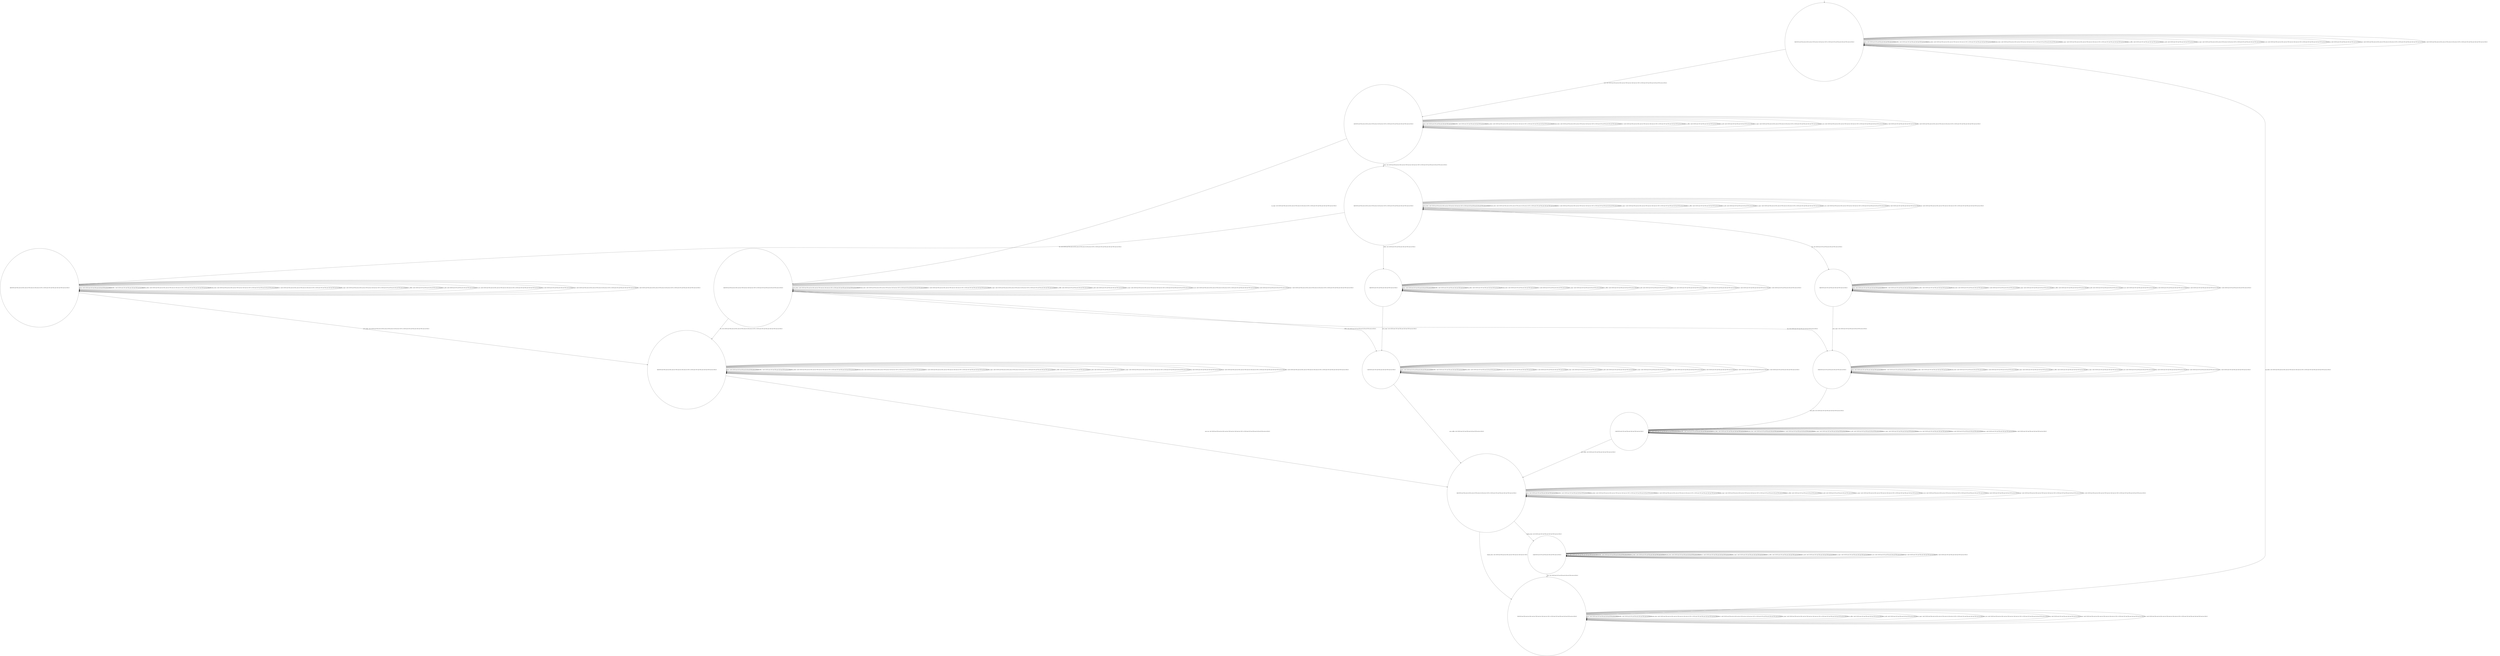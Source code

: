 digraph g {
	edge [lblstyle="above, sloped"];
	s0 [shape="circle" label="0@[((EUR and TEA and not DOL and not TON and not CAP and not COF) or (EUR and COF and TEA and CAP and TON and not DOL))]"];
	s1 [shape="circle" label="1@[((EUR and TEA and not DOL and not TON and not CAP and not COF) or (EUR and COF and TEA and CAP and TON and not DOL))]"];
	s2 [shape="circle" label="2@[((EUR and TEA and not DOL and not TON and not CAP and not COF) or (EUR and COF and TEA and CAP and TON and not DOL))]"];
	s3 [shape="circle" label="3@[((EUR and TEA and not DOL and not TON and not CAP and not COF) or (EUR and COF and TEA and CAP and TON and not DOL))]"];
	s4 [shape="circle" label="4@[((EUR and TEA and not DOL and not TON and not CAP and not COF) or (EUR and COF and TEA and CAP and TON and not DOL))]"];
	s5 [shape="circle" label="5@[((EUR and TEA and not DOL and not TON and not CAP and not COF) or (EUR and COF and TEA and CAP and TON and not DOL))]"];
	s6 [shape="circle" label="6@[((EUR and TEA and not DOL and not TON and not CAP and not COF) or (EUR and COF and TEA and CAP and TON and not DOL))]"];
	s7 [shape="circle" label="7@[((EUR and TEA and not DOL and not TON and not CAP and not COF) or (EUR and COF and TEA and CAP and TON and not DOL))]"];
	s8 [shape="circle" label="8@[((EUR and COF and TEA and CAP and TON and not DOL))]"];
	s9 [shape="circle" label="9@[((EUR and COF and TEA and CAP and TON and not DOL))]"];
	s10 [shape="circle" label="10@[((EUR and COF and TEA and CAP and TON and not DOL))]"];
	s11 [shape="circle" label="11@[((EUR and COF and TEA and CAP and TON and not DOL))]"];
	s12 [shape="circle" label="12@[((EUR and COF and TEA and CAP and TON and not DOL))]"];
	s13 [shape="circle" label="13@[((EUR and COF and TEA and CAP and TON and not DOL))]"];
	s0 -> s0 [label="cap / nok() [((EUR and COF and TEA and CAP and TON and not DOL))]"];
	s0 -> s0 [label="coffee / nok() [((EUR and COF and TEA and CAP and TON and not DOL))]"];
	s0 -> s0 [label="cup_taken / nok() [((EUR and TEA and not DOL and not TON and not CAP and not COF) or (EUR and COF and TEA and CAP and TON and not DOL))]"];
	s0 -> s0 [label="display_done / nok() [((EUR and TEA and not DOL and not TON and not CAP and not COF) or (EUR and COF and TEA and CAP and TON and not DOL))]"];
	s0 -> s1 [label="euro / ok() [((EUR and TEA and not DOL and not TON and not CAP and not COF) or (EUR and COF and TEA and CAP and TON and not DOL))]"];
	s0 -> s0 [label="no_sugar / nok() [((EUR and TEA and not DOL and not TON and not CAP and not COF) or (EUR and COF and TEA and CAP and TON and not DOL))]"];
	s0 -> s0 [label="pour_coffee / nok() [((EUR and COF and TEA and CAP and TON and not DOL))]"];
	s0 -> s0 [label="pour_milk / nok() [((EUR and COF and TEA and CAP and TON and not DOL))]"];
	s0 -> s0 [label="pour_sugar / nok() [((EUR and TEA and not DOL and not TON and not CAP and not COF) or (EUR and COF and TEA and CAP and TON and not DOL))]"];
	s0 -> s0 [label="pour_tea / nok() [((EUR and TEA and not DOL and not TON and not CAP and not COF) or (EUR and COF and TEA and CAP and TON and not DOL))]"];
	s0 -> s0 [label="ring / nok() [((EUR and COF and TEA and CAP and TON and not DOL))]"];
	s0 -> s0 [label="sugar / nok() [((EUR and TEA and not DOL and not TON and not CAP and not COF) or (EUR and COF and TEA and CAP and TON and not DOL))]"];
	s0 -> s0 [label="tea / nok() [((EUR and TEA and not DOL and not TON and not CAP and not COF) or (EUR and COF and TEA and CAP and TON and not DOL))]"];
	s1 -> s1 [label="cap / nok() [((EUR and COF and TEA and CAP and TON and not DOL))]"];
	s1 -> s1 [label="coffee / nok() [((EUR and COF and TEA and CAP and TON and not DOL))]"];
	s1 -> s1 [label="cup_taken / nok() [((EUR and TEA and not DOL and not TON and not CAP and not COF) or (EUR and COF and TEA and CAP and TON and not DOL))]"];
	s1 -> s1 [label="display_done / nok() [((EUR and TEA and not DOL and not TON and not CAP and not COF) or (EUR and COF and TEA and CAP and TON and not DOL))]"];
	s1 -> s1 [label="euro / nok() [((EUR and TEA and not DOL and not TON and not CAP and not COF) or (EUR and COF and TEA and CAP and TON and not DOL))]"];
	s1 -> s2 [label="no_sugar / ok() [((EUR and TEA and not DOL and not TON and not CAP and not COF) or (EUR and COF and TEA and CAP and TON and not DOL))]"];
	s1 -> s1 [label="pour_coffee / nok() [((EUR and COF and TEA and CAP and TON and not DOL))]"];
	s1 -> s1 [label="pour_milk / nok() [((EUR and COF and TEA and CAP and TON and not DOL))]"];
	s1 -> s1 [label="pour_sugar / nok() [((EUR and TEA and not DOL and not TON and not CAP and not COF) or (EUR and COF and TEA and CAP and TON and not DOL))]"];
	s1 -> s1 [label="pour_tea / nok() [((EUR and TEA and not DOL and not TON and not CAP and not COF) or (EUR and COF and TEA and CAP and TON and not DOL))]"];
	s1 -> s1 [label="ring / nok() [((EUR and COF and TEA and CAP and TON and not DOL))]"];
	s1 -> s3 [label="sugar / ok() [((EUR and TEA and not DOL and not TON and not CAP and not COF) or (EUR and COF and TEA and CAP and TON and not DOL))]"];
	s1 -> s1 [label="tea / nok() [((EUR and TEA and not DOL and not TON and not CAP and not COF) or (EUR and COF and TEA and CAP and TON and not DOL))]"];
	s2 -> s10 [label="cap / ok() [((EUR and COF and TEA and CAP and TON and not DOL))]"];
	s2 -> s11 [label="coffee / ok() [((EUR and COF and TEA and CAP and TON and not DOL))]"];
	s2 -> s2 [label="cup_taken / nok() [((EUR and TEA and not DOL and not TON and not CAP and not COF) or (EUR and COF and TEA and CAP and TON and not DOL))]"];
	s2 -> s2 [label="display_done / nok() [((EUR and TEA and not DOL and not TON and not CAP and not COF) or (EUR and COF and TEA and CAP and TON and not DOL))]"];
	s2 -> s2 [label="euro / nok() [((EUR and TEA and not DOL and not TON and not CAP and not COF) or (EUR and COF and TEA and CAP and TON and not DOL))]"];
	s2 -> s2 [label="no_sugar / nok() [((EUR and TEA and not DOL and not TON and not CAP and not COF) or (EUR and COF and TEA and CAP and TON and not DOL))]"];
	s2 -> s2 [label="pour_coffee / nok() [((EUR and COF and TEA and CAP and TON and not DOL))]"];
	s2 -> s2 [label="pour_milk / nok() [((EUR and COF and TEA and CAP and TON and not DOL))]"];
	s2 -> s2 [label="pour_sugar / nok() [((EUR and TEA and not DOL and not TON and not CAP and not COF) or (EUR and COF and TEA and CAP and TON and not DOL))]"];
	s2 -> s2 [label="pour_tea / nok() [((EUR and TEA and not DOL and not TON and not CAP and not COF) or (EUR and COF and TEA and CAP and TON and not DOL))]"];
	s2 -> s2 [label="ring / nok() [((EUR and COF and TEA and CAP and TON and not DOL))]"];
	s2 -> s2 [label="sugar / void() [((EUR and TEA and not DOL and not TON and not CAP and not COF) or (EUR and COF and TEA and CAP and TON and not DOL))]"];
	s2 -> s5 [label="tea / ok() [((EUR and TEA and not DOL and not TON and not CAP and not COF) or (EUR and COF and TEA and CAP and TON and not DOL))]"];
	s3 -> s8 [label="cap / ok() [((EUR and COF and TEA and CAP and TON and not DOL))]"];
	s3 -> s9 [label="coffee / ok() [((EUR and COF and TEA and CAP and TON and not DOL))]"];
	s3 -> s3 [label="cup_taken / nok() [((EUR and TEA and not DOL and not TON and not CAP and not COF) or (EUR and COF and TEA and CAP and TON and not DOL))]"];
	s3 -> s3 [label="display_done / nok() [((EUR and TEA and not DOL and not TON and not CAP and not COF) or (EUR and COF and TEA and CAP and TON and not DOL))]"];
	s3 -> s3 [label="euro / nok() [((EUR and TEA and not DOL and not TON and not CAP and not COF) or (EUR and COF and TEA and CAP and TON and not DOL))]"];
	s3 -> s3 [label="no_sugar / void() [((EUR and TEA and not DOL and not TON and not CAP and not COF) or (EUR and COF and TEA and CAP and TON and not DOL))]"];
	s3 -> s3 [label="pour_coffee / nok() [((EUR and COF and TEA and CAP and TON and not DOL))]"];
	s3 -> s3 [label="pour_milk / nok() [((EUR and COF and TEA and CAP and TON and not DOL))]"];
	s3 -> s3 [label="pour_sugar / nok() [((EUR and TEA and not DOL and not TON and not CAP and not COF) or (EUR and COF and TEA and CAP and TON and not DOL))]"];
	s3 -> s3 [label="pour_tea / nok() [((EUR and TEA and not DOL and not TON and not CAP and not COF) or (EUR and COF and TEA and CAP and TON and not DOL))]"];
	s3 -> s3 [label="ring / nok() [((EUR and COF and TEA and CAP and TON and not DOL))]"];
	s3 -> s3 [label="sugar / nok() [((EUR and TEA and not DOL and not TON and not CAP and not COF) or (EUR and COF and TEA and CAP and TON and not DOL))]"];
	s3 -> s4 [label="tea / ok() [((EUR and TEA and not DOL and not TON and not CAP and not COF) or (EUR and COF and TEA and CAP and TON and not DOL))]"];
	s4 -> s4 [label="cap / void() [((EUR and COF and TEA and CAP and TON and not DOL))]"];
	s4 -> s4 [label="coffee / void() [((EUR and COF and TEA and CAP and TON and not DOL))]"];
	s4 -> s4 [label="cup_taken / nok() [((EUR and TEA and not DOL and not TON and not CAP and not COF) or (EUR and COF and TEA and CAP and TON and not DOL))]"];
	s4 -> s4 [label="display_done / nok() [((EUR and TEA and not DOL and not TON and not CAP and not COF) or (EUR and COF and TEA and CAP and TON and not DOL))]"];
	s4 -> s4 [label="euro / nok() [((EUR and TEA and not DOL and not TON and not CAP and not COF) or (EUR and COF and TEA and CAP and TON and not DOL))]"];
	s4 -> s4 [label="no_sugar / nok() [((EUR and TEA and not DOL and not TON and not CAP and not COF) or (EUR and COF and TEA and CAP and TON and not DOL))]"];
	s4 -> s4 [label="pour_coffee / nok() [((EUR and COF and TEA and CAP and TON and not DOL))]"];
	s4 -> s4 [label="pour_milk / nok() [((EUR and COF and TEA and CAP and TON and not DOL))]"];
	s4 -> s5 [label="pour_sugar / ok() [((EUR and TEA and not DOL and not TON and not CAP and not COF) or (EUR and COF and TEA and CAP and TON and not DOL))]"];
	s4 -> s4 [label="pour_tea / nok() [((EUR and TEA and not DOL and not TON and not CAP and not COF) or (EUR and COF and TEA and CAP and TON and not DOL))]"];
	s4 -> s4 [label="ring / nok() [((EUR and COF and TEA and CAP and TON and not DOL))]"];
	s4 -> s4 [label="sugar / nok() [((EUR and TEA and not DOL and not TON and not CAP and not COF) or (EUR and COF and TEA and CAP and TON and not DOL))]"];
	s4 -> s4 [label="tea / nok() [((EUR and TEA and not DOL and not TON and not CAP and not COF) or (EUR and COF and TEA and CAP and TON and not DOL))]"];
	s5 -> s5 [label="cap / void() [((EUR and COF and TEA and CAP and TON and not DOL))]"];
	s5 -> s5 [label="coffee / void() [((EUR and COF and TEA and CAP and TON and not DOL))]"];
	s5 -> s5 [label="cup_taken / nok() [((EUR and TEA and not DOL and not TON and not CAP and not COF) or (EUR and COF and TEA and CAP and TON and not DOL))]"];
	s5 -> s5 [label="display_done / nok() [((EUR and TEA and not DOL and not TON and not CAP and not COF) or (EUR and COF and TEA and CAP and TON and not DOL))]"];
	s5 -> s5 [label="euro / nok() [((EUR and TEA and not DOL and not TON and not CAP and not COF) or (EUR and COF and TEA and CAP and TON and not DOL))]"];
	s5 -> s5 [label="no_sugar / nok() [((EUR and TEA and not DOL and not TON and not CAP and not COF) or (EUR and COF and TEA and CAP and TON and not DOL))]"];
	s5 -> s5 [label="pour_coffee / nok() [((EUR and COF and TEA and CAP and TON and not DOL))]"];
	s5 -> s5 [label="pour_milk / nok() [((EUR and COF and TEA and CAP and TON and not DOL))]"];
	s5 -> s5 [label="pour_sugar / nok() [((EUR and TEA and not DOL and not TON and not CAP and not COF) or (EUR and COF and TEA and CAP and TON and not DOL))]"];
	s5 -> s6 [label="pour_tea / ok() [((EUR and TEA and not DOL and not TON and not CAP and not COF) or (EUR and COF and TEA and CAP and TON and not DOL))]"];
	s5 -> s5 [label="ring / nok() [((EUR and COF and TEA and CAP and TON and not DOL))]"];
	s5 -> s5 [label="sugar / nok() [((EUR and TEA and not DOL and not TON and not CAP and not COF) or (EUR and COF and TEA and CAP and TON and not DOL))]"];
	s5 -> s5 [label="tea / nok() [((EUR and TEA and not DOL and not TON and not CAP and not COF) or (EUR and COF and TEA and CAP and TON and not DOL))]"];
	s6 -> s6 [label="cap / nok() [((EUR and COF and TEA and CAP and TON and not DOL))]"];
	s6 -> s6 [label="coffee / nok() [((EUR and COF and TEA and CAP and TON and not DOL))]"];
	s6 -> s6 [label="cup_taken / nok() [((EUR and TEA and not DOL and not TON and not CAP and not COF) or (EUR and COF and TEA and CAP and TON and not DOL))]"];
	s6 -> s13 [label="display_done / ok() [((EUR and COF and TEA and CAP and TON and not DOL))]"];
	s6 -> s7 [label="display_done / ok() [((EUR and TEA and not DOL and not TON and not CAP and not COF))]"];
	s6 -> s6 [label="euro / nok() [((EUR and TEA and not DOL and not TON and not CAP and not COF) or (EUR and COF and TEA and CAP and TON and not DOL))]"];
	s6 -> s6 [label="no_sugar / nok() [((EUR and TEA and not DOL and not TON and not CAP and not COF) or (EUR and COF and TEA and CAP and TON and not DOL))]"];
	s6 -> s6 [label="pour_coffee / nok() [((EUR and COF and TEA and CAP and TON and not DOL))]"];
	s6 -> s6 [label="pour_milk / nok() [((EUR and COF and TEA and CAP and TON and not DOL))]"];
	s6 -> s6 [label="pour_sugar / nok() [((EUR and TEA and not DOL and not TON and not CAP and not COF) or (EUR and COF and TEA and CAP and TON and not DOL))]"];
	s6 -> s6 [label="pour_tea / nok() [((EUR and TEA and not DOL and not TON and not CAP and not COF) or (EUR and COF and TEA and CAP and TON and not DOL))]"];
	s6 -> s6 [label="ring / nok() [((EUR and COF and TEA and CAP and TON and not DOL))]"];
	s6 -> s6 [label="sugar / nok() [((EUR and TEA and not DOL and not TON and not CAP and not COF) or (EUR and COF and TEA and CAP and TON and not DOL))]"];
	s6 -> s6 [label="tea / nok() [((EUR and TEA and not DOL and not TON and not CAP and not COF) or (EUR and COF and TEA and CAP and TON and not DOL))]"];
	s7 -> s7 [label="cap / nok() [((EUR and COF and TEA and CAP and TON and not DOL))]"];
	s7 -> s7 [label="coffee / nok() [((EUR and COF and TEA and CAP and TON and not DOL))]"];
	s7 -> s0 [label="cup_taken / ok() [((EUR and TEA and not DOL and not TON and not CAP and not COF) or (EUR and COF and TEA and CAP and TON and not DOL))]"];
	s7 -> s7 [label="display_done / nok() [((EUR and TEA and not DOL and not TON and not CAP and not COF) or (EUR and COF and TEA and CAP and TON and not DOL))]"];
	s7 -> s7 [label="euro / nok() [((EUR and TEA and not DOL and not TON and not CAP and not COF) or (EUR and COF and TEA and CAP and TON and not DOL))]"];
	s7 -> s7 [label="no_sugar / nok() [((EUR and TEA and not DOL and not TON and not CAP and not COF) or (EUR and COF and TEA and CAP and TON and not DOL))]"];
	s7 -> s7 [label="pour_coffee / nok() [((EUR and COF and TEA and CAP and TON and not DOL))]"];
	s7 -> s7 [label="pour_milk / nok() [((EUR and COF and TEA and CAP and TON and not DOL))]"];
	s7 -> s7 [label="pour_sugar / nok() [((EUR and TEA and not DOL and not TON and not CAP and not COF) or (EUR and COF and TEA and CAP and TON and not DOL))]"];
	s7 -> s7 [label="pour_tea / nok() [((EUR and TEA and not DOL and not TON and not CAP and not COF) or (EUR and COF and TEA and CAP and TON and not DOL))]"];
	s7 -> s7 [label="ring / nok() [((EUR and COF and TEA and CAP and TON and not DOL))]"];
	s7 -> s7 [label="sugar / nok() [((EUR and TEA and not DOL and not TON and not CAP and not COF) or (EUR and COF and TEA and CAP and TON and not DOL))]"];
	s7 -> s7 [label="tea / nok() [((EUR and TEA and not DOL and not TON and not CAP and not COF) or (EUR and COF and TEA and CAP and TON and not DOL))]"];
	s8 -> s8 [label="cap / nok() [((EUR and COF and TEA and CAP and TON and not DOL))]"];
	s8 -> s8 [label="coffee / void() [((EUR and COF and TEA and CAP and TON and not DOL))]"];
	s8 -> s8 [label="cup_taken / nok() [((EUR and COF and TEA and CAP and TON and not DOL))]"];
	s8 -> s8 [label="display_done / nok() [((EUR and COF and TEA and CAP and TON and not DOL))]"];
	s8 -> s8 [label="euro / nok() [((EUR and COF and TEA and CAP and TON and not DOL))]"];
	s8 -> s8 [label="no_sugar / nok() [((EUR and COF and TEA and CAP and TON and not DOL))]"];
	s8 -> s8 [label="pour_coffee / nok() [((EUR and COF and TEA and CAP and TON and not DOL))]"];
	s8 -> s8 [label="pour_milk / nok() [((EUR and COF and TEA and CAP and TON and not DOL))]"];
	s8 -> s10 [label="pour_sugar / ok() [((EUR and COF and TEA and CAP and TON and not DOL))]"];
	s8 -> s8 [label="pour_tea / nok() [((EUR and COF and TEA and CAP and TON and not DOL))]"];
	s8 -> s8 [label="ring / nok() [((EUR and COF and TEA and CAP and TON and not DOL))]"];
	s8 -> s8 [label="sugar / nok() [((EUR and COF and TEA and CAP and TON and not DOL))]"];
	s8 -> s8 [label="tea / void() [((EUR and COF and TEA and CAP and TON and not DOL))]"];
	s9 -> s9 [label="cap / void() [((EUR and COF and TEA and CAP and TON and not DOL))]"];
	s9 -> s9 [label="coffee / nok() [((EUR and COF and TEA and CAP and TON and not DOL))]"];
	s9 -> s9 [label="cup_taken / nok() [((EUR and COF and TEA and CAP and TON and not DOL))]"];
	s9 -> s9 [label="display_done / nok() [((EUR and COF and TEA and CAP and TON and not DOL))]"];
	s9 -> s9 [label="euro / nok() [((EUR and COF and TEA and CAP and TON and not DOL))]"];
	s9 -> s9 [label="no_sugar / nok() [((EUR and COF and TEA and CAP and TON and not DOL))]"];
	s9 -> s9 [label="pour_coffee / nok() [((EUR and COF and TEA and CAP and TON and not DOL))]"];
	s9 -> s9 [label="pour_milk / nok() [((EUR and COF and TEA and CAP and TON and not DOL))]"];
	s9 -> s11 [label="pour_sugar / ok() [((EUR and COF and TEA and CAP and TON and not DOL))]"];
	s9 -> s9 [label="pour_tea / nok() [((EUR and COF and TEA and CAP and TON and not DOL))]"];
	s9 -> s9 [label="ring / nok() [((EUR and COF and TEA and CAP and TON and not DOL))]"];
	s9 -> s9 [label="sugar / nok() [((EUR and COF and TEA and CAP and TON and not DOL))]"];
	s9 -> s9 [label="tea / void() [((EUR and COF and TEA and CAP and TON and not DOL))]"];
	s10 -> s10 [label="cap / nok() [((EUR and COF and TEA and CAP and TON and not DOL))]"];
	s10 -> s10 [label="coffee / void() [((EUR and COF and TEA and CAP and TON and not DOL))]"];
	s10 -> s10 [label="cup_taken / nok() [((EUR and COF and TEA and CAP and TON and not DOL))]"];
	s10 -> s10 [label="display_done / nok() [((EUR and COF and TEA and CAP and TON and not DOL))]"];
	s10 -> s10 [label="euro / nok() [((EUR and COF and TEA and CAP and TON and not DOL))]"];
	s10 -> s10 [label="no_sugar / nok() [((EUR and COF and TEA and CAP and TON and not DOL))]"];
	s10 -> s10 [label="pour_coffee / nok() [((EUR and COF and TEA and CAP and TON and not DOL))]"];
	s10 -> s12 [label="pour_milk / ok() [((EUR and COF and TEA and CAP and TON and not DOL))]"];
	s10 -> s10 [label="pour_sugar / nok() [((EUR and COF and TEA and CAP and TON and not DOL))]"];
	s10 -> s10 [label="pour_tea / nok() [((EUR and COF and TEA and CAP and TON and not DOL))]"];
	s10 -> s10 [label="ring / nok() [((EUR and COF and TEA and CAP and TON and not DOL))]"];
	s10 -> s10 [label="sugar / nok() [((EUR and COF and TEA and CAP and TON and not DOL))]"];
	s10 -> s10 [label="tea / void() [((EUR and COF and TEA and CAP and TON and not DOL))]"];
	s11 -> s11 [label="cap / void() [((EUR and COF and TEA and CAP and TON and not DOL))]"];
	s11 -> s11 [label="coffee / nok() [((EUR and COF and TEA and CAP and TON and not DOL))]"];
	s11 -> s11 [label="cup_taken / nok() [((EUR and COF and TEA and CAP and TON and not DOL))]"];
	s11 -> s11 [label="display_done / nok() [((EUR and COF and TEA and CAP and TON and not DOL))]"];
	s11 -> s11 [label="euro / nok() [((EUR and COF and TEA and CAP and TON and not DOL))]"];
	s11 -> s11 [label="no_sugar / nok() [((EUR and COF and TEA and CAP and TON and not DOL))]"];
	s11 -> s6 [label="pour_coffee / ok() [((EUR and COF and TEA and CAP and TON and not DOL))]"];
	s11 -> s11 [label="pour_milk / nok() [((EUR and COF and TEA and CAP and TON and not DOL))]"];
	s11 -> s11 [label="pour_sugar / nok() [((EUR and COF and TEA and CAP and TON and not DOL))]"];
	s11 -> s11 [label="pour_tea / nok() [((EUR and COF and TEA and CAP and TON and not DOL))]"];
	s11 -> s11 [label="ring / nok() [((EUR and COF and TEA and CAP and TON and not DOL))]"];
	s11 -> s11 [label="sugar / nok() [((EUR and COF and TEA and CAP and TON and not DOL))]"];
	s11 -> s11 [label="tea / void() [((EUR and COF and TEA and CAP and TON and not DOL))]"];
	s12 -> s12 [label="cap / nok() [((EUR and COF and TEA and CAP and TON and not DOL))]"];
	s12 -> s12 [label="coffee / nok() [((EUR and COF and TEA and CAP and TON and not DOL))]"];
	s12 -> s12 [label="cup_taken / nok() [((EUR and COF and TEA and CAP and TON and not DOL))]"];
	s12 -> s12 [label="display_done / nok() [((EUR and COF and TEA and CAP and TON and not DOL))]"];
	s12 -> s12 [label="euro / nok() [((EUR and COF and TEA and CAP and TON and not DOL))]"];
	s12 -> s12 [label="no_sugar / nok() [((EUR and COF and TEA and CAP and TON and not DOL))]"];
	s12 -> s6 [label="pour_coffee / ok() [((EUR and COF and TEA and CAP and TON and not DOL))]"];
	s12 -> s12 [label="pour_milk / nok() [((EUR and COF and TEA and CAP and TON and not DOL))]"];
	s12 -> s12 [label="pour_sugar / nok() [((EUR and COF and TEA and CAP and TON and not DOL))]"];
	s12 -> s12 [label="pour_tea / nok() [((EUR and COF and TEA and CAP and TON and not DOL))]"];
	s12 -> s12 [label="ring / nok() [((EUR and COF and TEA and CAP and TON and not DOL))]"];
	s12 -> s12 [label="sugar / nok() [((EUR and COF and TEA and CAP and TON and not DOL))]"];
	s12 -> s12 [label="tea / nok() [((EUR and COF and TEA and CAP and TON and not DOL))]"];
	s13 -> s13 [label="cap / nok() [((EUR and COF and TEA and CAP and TON and not DOL))]"];
	s13 -> s13 [label="coffee / nok() [((EUR and COF and TEA and CAP and TON and not DOL))]"];
	s13 -> s13 [label="cup_taken / nok() [((EUR and COF and TEA and CAP and TON and not DOL))]"];
	s13 -> s13 [label="display_done / nok() [((EUR and COF and TEA and CAP and TON and not DOL))]"];
	s13 -> s13 [label="euro / nok() [((EUR and COF and TEA and CAP and TON and not DOL))]"];
	s13 -> s13 [label="no_sugar / nok() [((EUR and COF and TEA and CAP and TON and not DOL))]"];
	s13 -> s13 [label="pour_coffee / nok() [((EUR and COF and TEA and CAP and TON and not DOL))]"];
	s13 -> s13 [label="pour_milk / nok() [((EUR and COF and TEA and CAP and TON and not DOL))]"];
	s13 -> s13 [label="pour_sugar / nok() [((EUR and COF and TEA and CAP and TON and not DOL))]"];
	s13 -> s13 [label="pour_tea / nok() [((EUR and COF and TEA and CAP and TON and not DOL))]"];
	s13 -> s7 [label="ring / ok() [((EUR and COF and TEA and CAP and TON and not DOL))]"];
	s13 -> s13 [label="sugar / nok() [((EUR and COF and TEA and CAP and TON and not DOL))]"];
	s13 -> s13 [label="tea / nok() [((EUR and COF and TEA and CAP and TON and not DOL))]"];
	__start0 [label="" shape="none" width="0" height="0"];
	__start0 -> s0;
}
